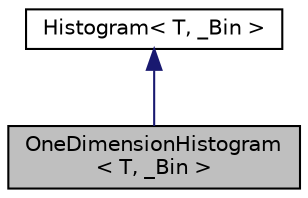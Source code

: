 digraph "OneDimensionHistogram&lt; T, _Bin &gt;"
{
  edge [fontname="Helvetica",fontsize="10",labelfontname="Helvetica",labelfontsize="10"];
  node [fontname="Helvetica",fontsize="10",shape=record];
  Node1 [label="OneDimensionHistogram\l\< T, _Bin \>",height=0.2,width=0.4,color="black", fillcolor="grey75", style="filled", fontcolor="black"];
  Node2 -> Node1 [dir="back",color="midnightblue",fontsize="10",style="solid",fontname="Helvetica"];
  Node2 [label="Histogram\< T, _Bin \>",height=0.2,width=0.4,color="black", fillcolor="white", style="filled",URL="$classHistogram.html"];
}
